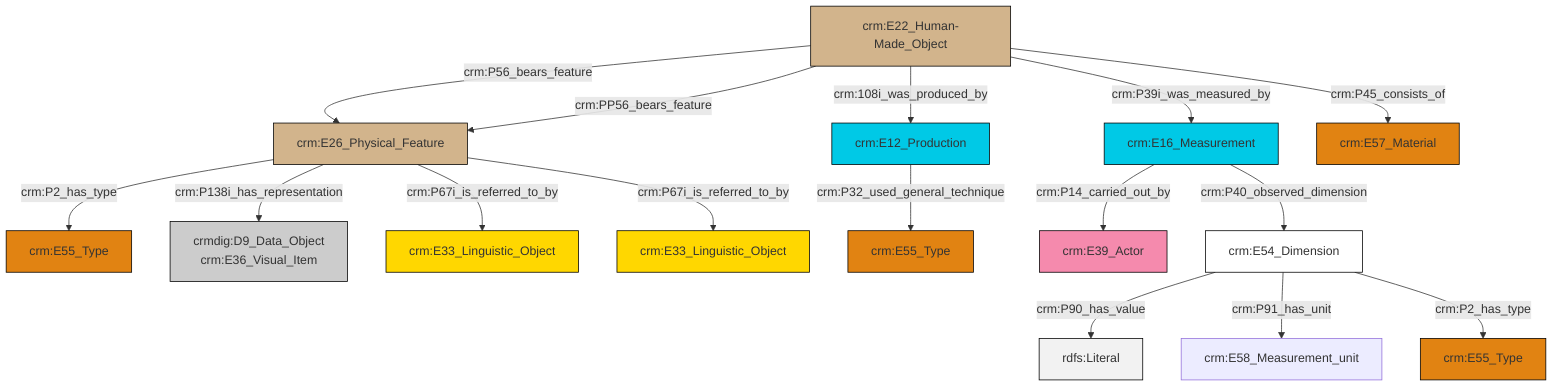 graph TD
classDef Literal fill:#f2f2f2,stroke:#000000;
classDef CRM_Entity fill:#FFFFFF,stroke:#000000;
classDef Temporal_Entity fill:#00C9E6, stroke:#000000;
classDef Type fill:#E18312, stroke:#000000;
classDef Time-Span fill:#2C9C91, stroke:#000000;
classDef Appellation fill:#FFEB7F, stroke:#000000;
classDef Place fill:#008836, stroke:#000000;
classDef Persistent_Item fill:#B266B2, stroke:#000000;
classDef Conceptual_Object fill:#FFD700, stroke:#000000;
classDef Physical_Thing fill:#D2B48C, stroke:#000000;
classDef Actor fill:#f58aad, stroke:#000000;
classDef PC_Classes fill:#4ce600, stroke:#000000;
classDef Multi fill:#cccccc,stroke:#000000;

2["crm:E26_Physical_Feature"]:::Physical_Thing -->|crm:P2_has_type| 3["crm:E55_Type"]:::Type
4["crm:E22_Human-Made_Object"]:::Physical_Thing -->|crm:P56_bears_feature| 2["crm:E26_Physical_Feature"]:::Physical_Thing
4["crm:E22_Human-Made_Object"]:::Physical_Thing -->|crm:PP56_bears_feature| 2["crm:E26_Physical_Feature"]:::Physical_Thing
0["crm:E54_Dimension"]:::CRM_Entity -->|crm:P90_has_value| 5[rdfs:Literal]:::Literal
9["crm:E12_Production"]:::Temporal_Entity -->|crm:P32_used_general_technique| 10["crm:E55_Type"]:::Type
2["crm:E26_Physical_Feature"]:::Physical_Thing -->|crm:P138i_has_representation| 14["crmdig:D9_Data_Object<br>crm:E36_Visual_Item"]:::Multi
15["crm:E16_Measurement"]:::Temporal_Entity -->|crm:P14_carried_out_by| 16["crm:E39_Actor"]:::Actor
4["crm:E22_Human-Made_Object"]:::Physical_Thing -->|crm:108i_was_produced_by| 9["crm:E12_Production"]:::Temporal_Entity
0["crm:E54_Dimension"]:::CRM_Entity -->|crm:P91_has_unit| 12["crm:E58_Measurement_unit"]:::Default
0["crm:E54_Dimension"]:::CRM_Entity -->|crm:P2_has_type| 18["crm:E55_Type"]:::Type
2["crm:E26_Physical_Feature"]:::Physical_Thing -->|crm:P67i_is_referred_to_by| 20["crm:E33_Linguistic_Object"]:::Conceptual_Object
15["crm:E16_Measurement"]:::Temporal_Entity -->|crm:P40_observed_dimension| 0["crm:E54_Dimension"]:::CRM_Entity
4["crm:E22_Human-Made_Object"]:::Physical_Thing -->|crm:P39i_was_measured_by| 15["crm:E16_Measurement"]:::Temporal_Entity
4["crm:E22_Human-Made_Object"]:::Physical_Thing -->|crm:P45_consists_of| 6["crm:E57_Material"]:::Type
2["crm:E26_Physical_Feature"]:::Physical_Thing -->|crm:P67i_is_referred_to_by| 23["crm:E33_Linguistic_Object"]:::Conceptual_Object